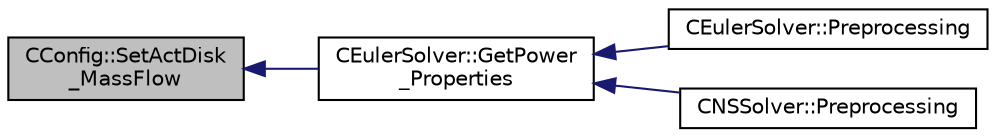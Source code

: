 digraph "CConfig::SetActDisk_MassFlow"
{
  edge [fontname="Helvetica",fontsize="10",labelfontname="Helvetica",labelfontsize="10"];
  node [fontname="Helvetica",fontsize="10",shape=record];
  rankdir="LR";
  Node14029 [label="CConfig::SetActDisk\l_MassFlow",height=0.2,width=0.4,color="black", fillcolor="grey75", style="filled", fontcolor="black"];
  Node14029 -> Node14030 [dir="back",color="midnightblue",fontsize="10",style="solid",fontname="Helvetica"];
  Node14030 [label="CEulerSolver::GetPower\l_Properties",height=0.2,width=0.4,color="black", fillcolor="white", style="filled",URL="$class_c_euler_solver.html#ad8b538a82e5a7a7e3903ec29954b1d07",tooltip="Compute the Fan face Mach number. "];
  Node14030 -> Node14031 [dir="back",color="midnightblue",fontsize="10",style="solid",fontname="Helvetica"];
  Node14031 [label="CEulerSolver::Preprocessing",height=0.2,width=0.4,color="black", fillcolor="white", style="filled",URL="$class_c_euler_solver.html#a8b89e1bfce33284c2d8f5f00f82f3f3f",tooltip="Compute primitive variables and their gradients. "];
  Node14030 -> Node14032 [dir="back",color="midnightblue",fontsize="10",style="solid",fontname="Helvetica"];
  Node14032 [label="CNSSolver::Preprocessing",height=0.2,width=0.4,color="black", fillcolor="white", style="filled",URL="$class_c_n_s_solver.html#a028c83d18cf8520dff2f9628d8a04e4b",tooltip="Restart residual and compute gradients. "];
}
